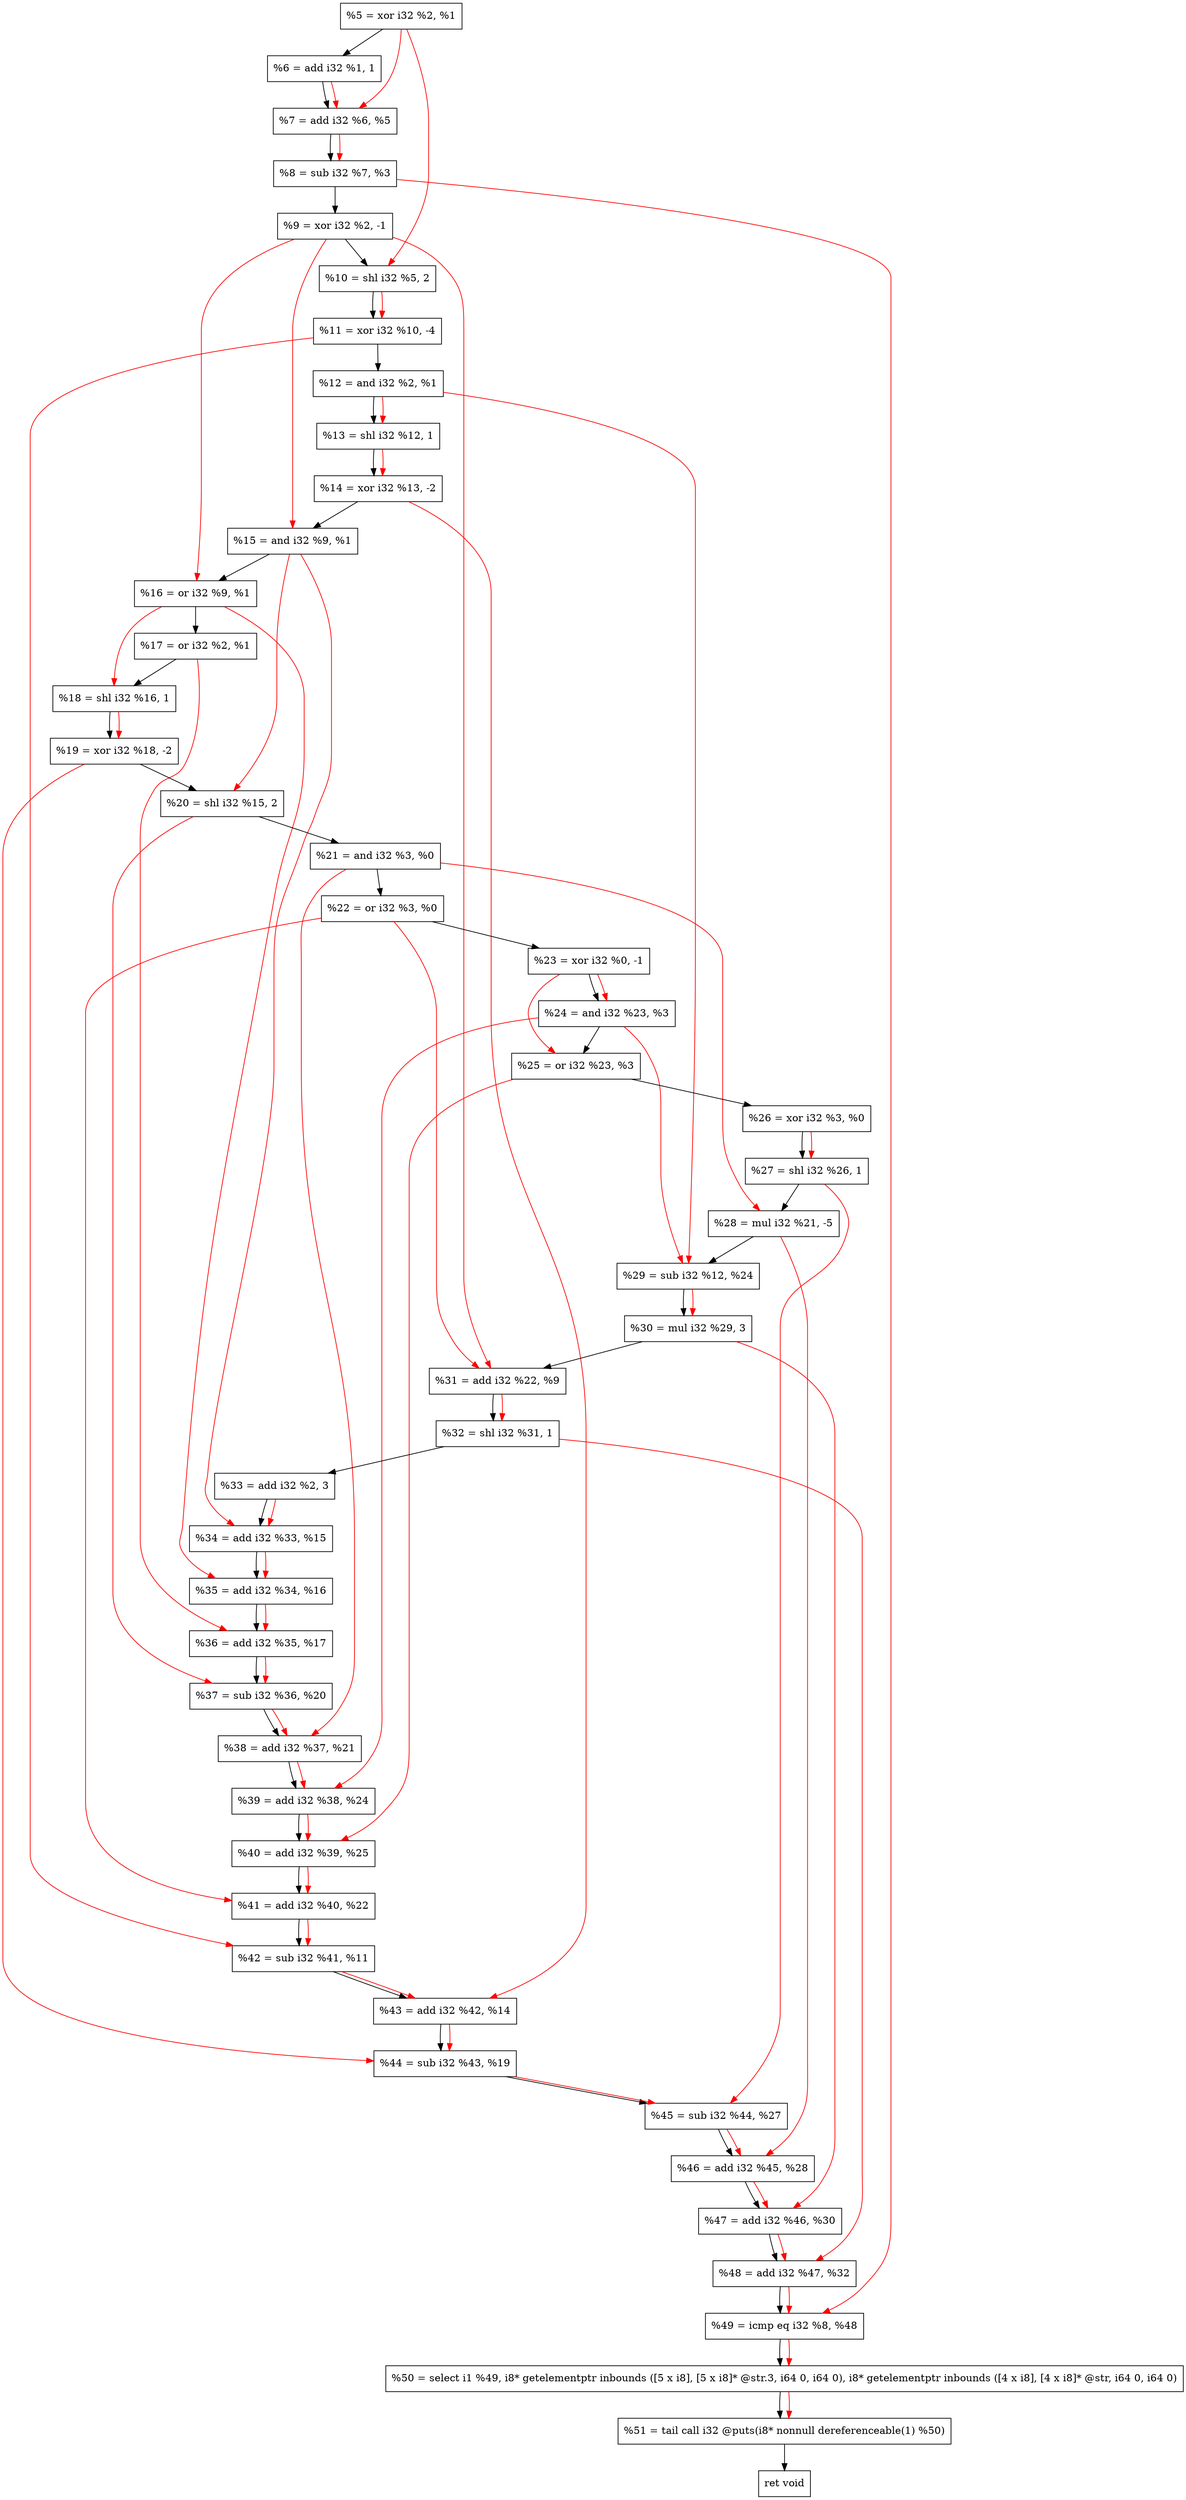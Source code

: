 digraph "DFG for'crackme' function" {
	Node0x15f0710[shape=record, label="  %5 = xor i32 %2, %1"];
	Node0x15f0d90[shape=record, label="  %6 = add i32 %1, 1"];
	Node0x15f0e00[shape=record, label="  %7 = add i32 %6, %5"];
	Node0x15f0e70[shape=record, label="  %8 = sub i32 %7, %3"];
	Node0x15f0f10[shape=record, label="  %9 = xor i32 %2, -1"];
	Node0x15f0fb0[shape=record, label="  %10 = shl i32 %5, 2"];
	Node0x15f1050[shape=record, label="  %11 = xor i32 %10, -4"];
	Node0x15f10c0[shape=record, label="  %12 = and i32 %2, %1"];
	Node0x15f1130[shape=record, label="  %13 = shl i32 %12, 1"];
	Node0x15f11d0[shape=record, label="  %14 = xor i32 %13, -2"];
	Node0x15f1240[shape=record, label="  %15 = and i32 %9, %1"];
	Node0x15f12b0[shape=record, label="  %16 = or i32 %9, %1"];
	Node0x15f1320[shape=record, label="  %17 = or i32 %2, %1"];
	Node0x15f1390[shape=record, label="  %18 = shl i32 %16, 1"];
	Node0x15f1400[shape=record, label="  %19 = xor i32 %18, -2"];
	Node0x15f1470[shape=record, label="  %20 = shl i32 %15, 2"];
	Node0x15f14e0[shape=record, label="  %21 = and i32 %3, %0"];
	Node0x15f1550[shape=record, label="  %22 = or i32 %3, %0"];
	Node0x15f15c0[shape=record, label="  %23 = xor i32 %0, -1"];
	Node0x15f1630[shape=record, label="  %24 = and i32 %23, %3"];
	Node0x15f16a0[shape=record, label="  %25 = or i32 %23, %3"];
	Node0x15f1710[shape=record, label="  %26 = xor i32 %3, %0"];
	Node0x15f1780[shape=record, label="  %27 = shl i32 %26, 1"];
	Node0x15f1820[shape=record, label="  %28 = mul i32 %21, -5"];
	Node0x15f1890[shape=record, label="  %29 = sub i32 %12, %24"];
	Node0x15f1930[shape=record, label="  %30 = mul i32 %29, 3"];
	Node0x15f19a0[shape=record, label="  %31 = add i32 %22, %9"];
	Node0x15f1a10[shape=record, label="  %32 = shl i32 %31, 1"];
	Node0x15f1c90[shape=record, label="  %33 = add i32 %2, 3"];
	Node0x15f1d00[shape=record, label="  %34 = add i32 %33, %15"];
	Node0x15f1d70[shape=record, label="  %35 = add i32 %34, %16"];
	Node0x15f1de0[shape=record, label="  %36 = add i32 %35, %17"];
	Node0x15f1e50[shape=record, label="  %37 = sub i32 %36, %20"];
	Node0x15f1ec0[shape=record, label="  %38 = add i32 %37, %21"];
	Node0x15f1f30[shape=record, label="  %39 = add i32 %38, %24"];
	Node0x15f1fa0[shape=record, label="  %40 = add i32 %39, %25"];
	Node0x15f2010[shape=record, label="  %41 = add i32 %40, %22"];
	Node0x15f2080[shape=record, label="  %42 = sub i32 %41, %11"];
	Node0x15f20f0[shape=record, label="  %43 = add i32 %42, %14"];
	Node0x15f2160[shape=record, label="  %44 = sub i32 %43, %19"];
	Node0x15f21d0[shape=record, label="  %45 = sub i32 %44, %27"];
	Node0x15f2240[shape=record, label="  %46 = add i32 %45, %28"];
	Node0x15f22b0[shape=record, label="  %47 = add i32 %46, %30"];
	Node0x15f2320[shape=record, label="  %48 = add i32 %47, %32"];
	Node0x15f2390[shape=record, label="  %49 = icmp eq i32 %8, %48"];
	Node0x1591268[shape=record, label="  %50 = select i1 %49, i8* getelementptr inbounds ([5 x i8], [5 x i8]* @str.3, i64 0, i64 0), i8* getelementptr inbounds ([4 x i8], [4 x i8]* @str, i64 0, i64 0)"];
	Node0x15f2830[shape=record, label="  %51 = tail call i32 @puts(i8* nonnull dereferenceable(1) %50)"];
	Node0x15f2880[shape=record, label="  ret void"];
	Node0x15f0710 -> Node0x15f0d90;
	Node0x15f0d90 -> Node0x15f0e00;
	Node0x15f0e00 -> Node0x15f0e70;
	Node0x15f0e70 -> Node0x15f0f10;
	Node0x15f0f10 -> Node0x15f0fb0;
	Node0x15f0fb0 -> Node0x15f1050;
	Node0x15f1050 -> Node0x15f10c0;
	Node0x15f10c0 -> Node0x15f1130;
	Node0x15f1130 -> Node0x15f11d0;
	Node0x15f11d0 -> Node0x15f1240;
	Node0x15f1240 -> Node0x15f12b0;
	Node0x15f12b0 -> Node0x15f1320;
	Node0x15f1320 -> Node0x15f1390;
	Node0x15f1390 -> Node0x15f1400;
	Node0x15f1400 -> Node0x15f1470;
	Node0x15f1470 -> Node0x15f14e0;
	Node0x15f14e0 -> Node0x15f1550;
	Node0x15f1550 -> Node0x15f15c0;
	Node0x15f15c0 -> Node0x15f1630;
	Node0x15f1630 -> Node0x15f16a0;
	Node0x15f16a0 -> Node0x15f1710;
	Node0x15f1710 -> Node0x15f1780;
	Node0x15f1780 -> Node0x15f1820;
	Node0x15f1820 -> Node0x15f1890;
	Node0x15f1890 -> Node0x15f1930;
	Node0x15f1930 -> Node0x15f19a0;
	Node0x15f19a0 -> Node0x15f1a10;
	Node0x15f1a10 -> Node0x15f1c90;
	Node0x15f1c90 -> Node0x15f1d00;
	Node0x15f1d00 -> Node0x15f1d70;
	Node0x15f1d70 -> Node0x15f1de0;
	Node0x15f1de0 -> Node0x15f1e50;
	Node0x15f1e50 -> Node0x15f1ec0;
	Node0x15f1ec0 -> Node0x15f1f30;
	Node0x15f1f30 -> Node0x15f1fa0;
	Node0x15f1fa0 -> Node0x15f2010;
	Node0x15f2010 -> Node0x15f2080;
	Node0x15f2080 -> Node0x15f20f0;
	Node0x15f20f0 -> Node0x15f2160;
	Node0x15f2160 -> Node0x15f21d0;
	Node0x15f21d0 -> Node0x15f2240;
	Node0x15f2240 -> Node0x15f22b0;
	Node0x15f22b0 -> Node0x15f2320;
	Node0x15f2320 -> Node0x15f2390;
	Node0x15f2390 -> Node0x1591268;
	Node0x1591268 -> Node0x15f2830;
	Node0x15f2830 -> Node0x15f2880;
edge [color=red]
	Node0x15f0d90 -> Node0x15f0e00;
	Node0x15f0710 -> Node0x15f0e00;
	Node0x15f0e00 -> Node0x15f0e70;
	Node0x15f0710 -> Node0x15f0fb0;
	Node0x15f0fb0 -> Node0x15f1050;
	Node0x15f10c0 -> Node0x15f1130;
	Node0x15f1130 -> Node0x15f11d0;
	Node0x15f0f10 -> Node0x15f1240;
	Node0x15f0f10 -> Node0x15f12b0;
	Node0x15f12b0 -> Node0x15f1390;
	Node0x15f1390 -> Node0x15f1400;
	Node0x15f1240 -> Node0x15f1470;
	Node0x15f15c0 -> Node0x15f1630;
	Node0x15f15c0 -> Node0x15f16a0;
	Node0x15f1710 -> Node0x15f1780;
	Node0x15f14e0 -> Node0x15f1820;
	Node0x15f10c0 -> Node0x15f1890;
	Node0x15f1630 -> Node0x15f1890;
	Node0x15f1890 -> Node0x15f1930;
	Node0x15f1550 -> Node0x15f19a0;
	Node0x15f0f10 -> Node0x15f19a0;
	Node0x15f19a0 -> Node0x15f1a10;
	Node0x15f1c90 -> Node0x15f1d00;
	Node0x15f1240 -> Node0x15f1d00;
	Node0x15f1d00 -> Node0x15f1d70;
	Node0x15f12b0 -> Node0x15f1d70;
	Node0x15f1d70 -> Node0x15f1de0;
	Node0x15f1320 -> Node0x15f1de0;
	Node0x15f1de0 -> Node0x15f1e50;
	Node0x15f1470 -> Node0x15f1e50;
	Node0x15f1e50 -> Node0x15f1ec0;
	Node0x15f14e0 -> Node0x15f1ec0;
	Node0x15f1ec0 -> Node0x15f1f30;
	Node0x15f1630 -> Node0x15f1f30;
	Node0x15f1f30 -> Node0x15f1fa0;
	Node0x15f16a0 -> Node0x15f1fa0;
	Node0x15f1fa0 -> Node0x15f2010;
	Node0x15f1550 -> Node0x15f2010;
	Node0x15f2010 -> Node0x15f2080;
	Node0x15f1050 -> Node0x15f2080;
	Node0x15f2080 -> Node0x15f20f0;
	Node0x15f11d0 -> Node0x15f20f0;
	Node0x15f20f0 -> Node0x15f2160;
	Node0x15f1400 -> Node0x15f2160;
	Node0x15f2160 -> Node0x15f21d0;
	Node0x15f1780 -> Node0x15f21d0;
	Node0x15f21d0 -> Node0x15f2240;
	Node0x15f1820 -> Node0x15f2240;
	Node0x15f2240 -> Node0x15f22b0;
	Node0x15f1930 -> Node0x15f22b0;
	Node0x15f22b0 -> Node0x15f2320;
	Node0x15f1a10 -> Node0x15f2320;
	Node0x15f0e70 -> Node0x15f2390;
	Node0x15f2320 -> Node0x15f2390;
	Node0x15f2390 -> Node0x1591268;
	Node0x1591268 -> Node0x15f2830;
}
